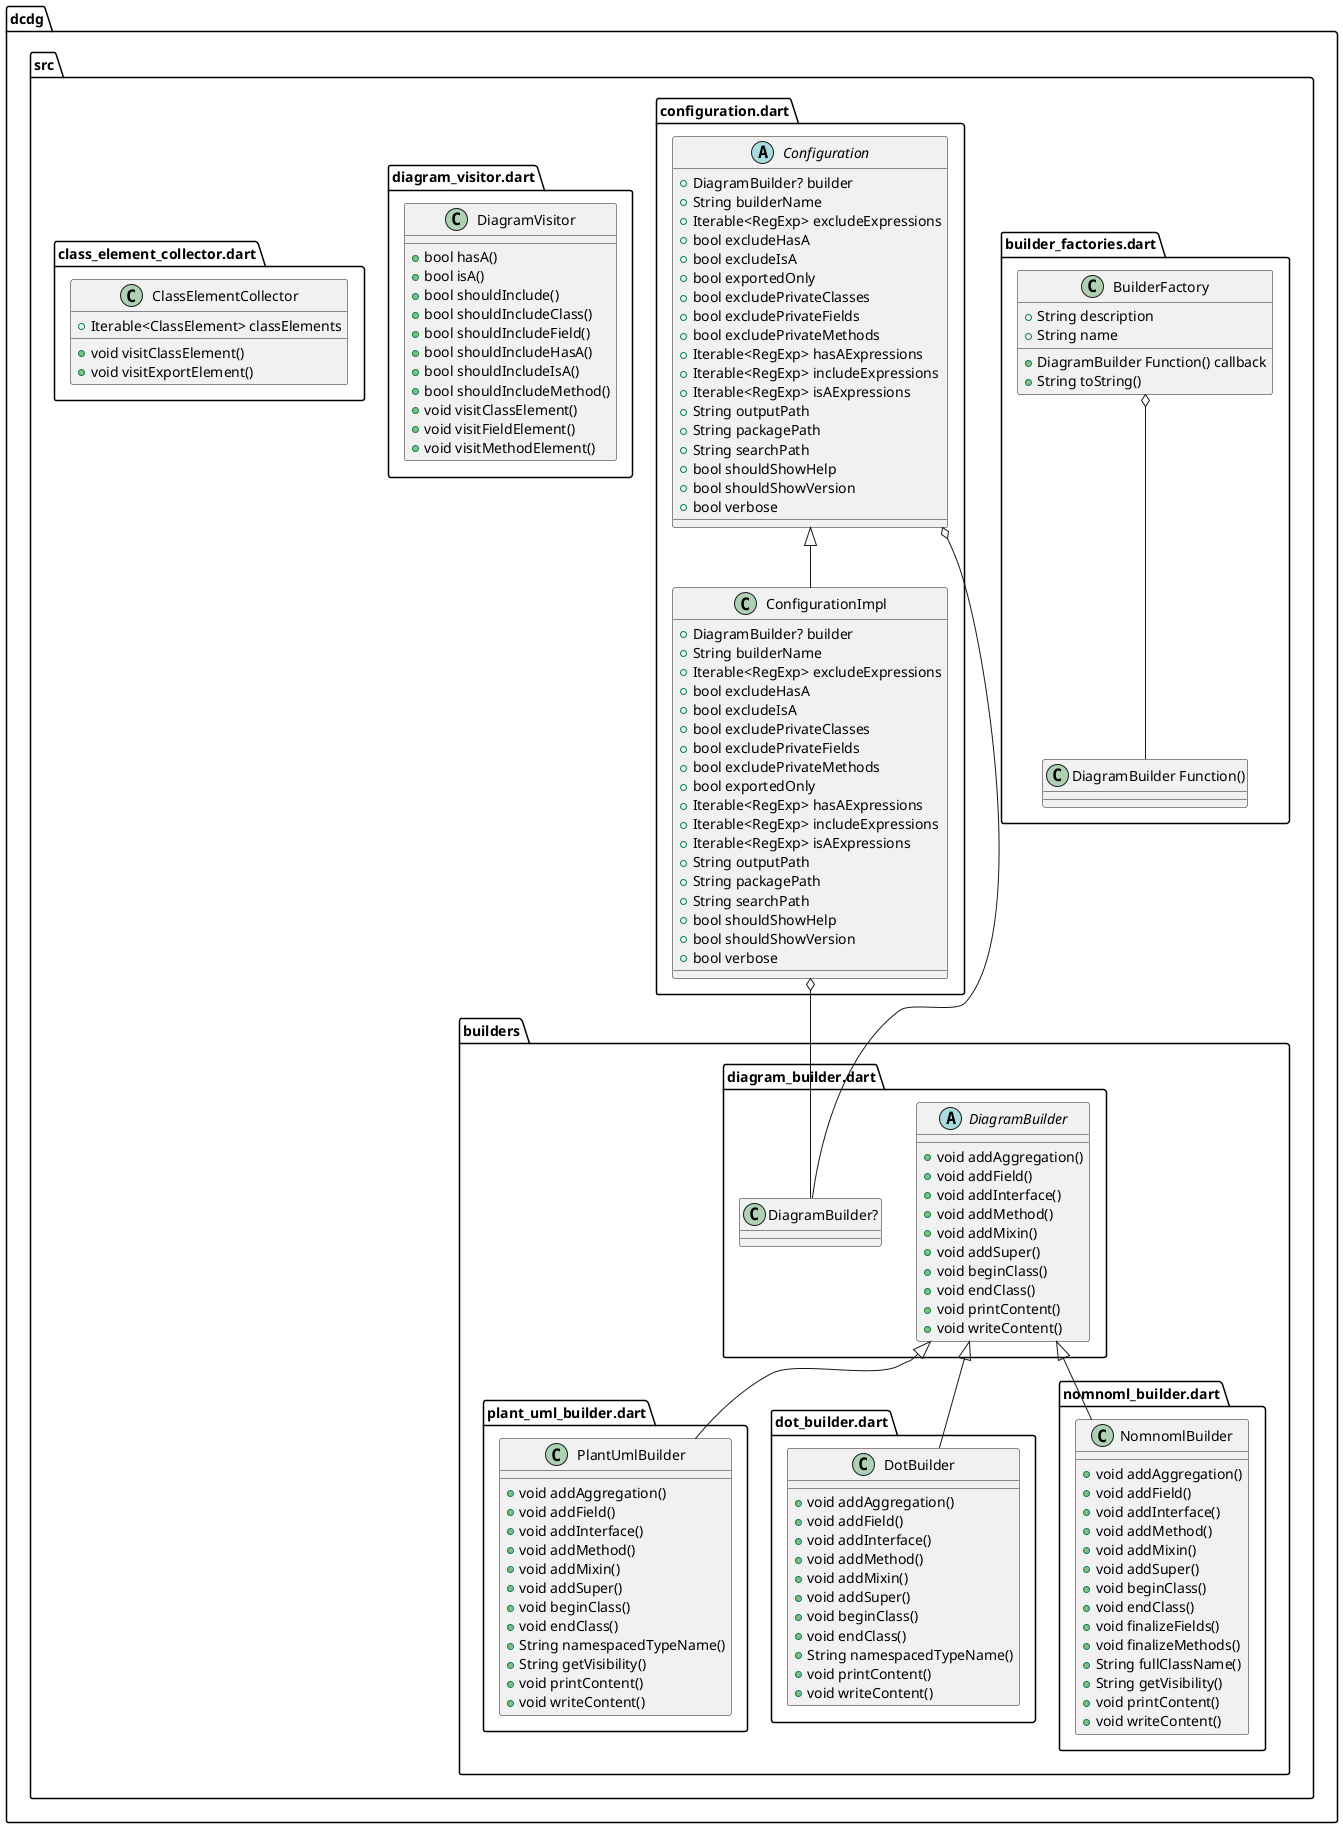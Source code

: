 @startuml
set namespaceSeparator ::

class "dcdg::src::builders::plant_uml_builder.dart::PlantUmlBuilder" {
  +void addAggregation()
  +void addField()
  +void addInterface()
  +void addMethod()
  +void addMixin()
  +void addSuper()
  +void beginClass()
  +void endClass()
  +String namespacedTypeName()
  +String getVisibility()
  +void printContent()
  +void writeContent()
}

"dcdg::src::builders::diagram_builder.dart::DiagramBuilder" <|-- "dcdg::src::builders::plant_uml_builder.dart::PlantUmlBuilder"

class "dcdg::src::builders::dot_builder.dart::DotBuilder" {
  +void addAggregation()
  +void addField()
  +void addInterface()
  +void addMethod()
  +void addMixin()
  +void addSuper()
  +void beginClass()
  +void endClass()
  +String namespacedTypeName()
  +void printContent()
  +void writeContent()
}

"dcdg::src::builders::diagram_builder.dart::DiagramBuilder" <|-- "dcdg::src::builders::dot_builder.dart::DotBuilder"

abstract class "dcdg::src::builders::diagram_builder.dart::DiagramBuilder" {
  +void addAggregation()
  +void addField()
  +void addInterface()
  +void addMethod()
  +void addMixin()
  +void addSuper()
  +void beginClass()
  +void endClass()
  +void printContent()
  +void writeContent()
}

class "dcdg::src::builders::nomnoml_builder.dart::NomnomlBuilder" {
  +void addAggregation()
  +void addField()
  +void addInterface()
  +void addMethod()
  +void addMixin()
  +void addSuper()
  +void beginClass()
  +void endClass()
  +void finalizeFields()
  +void finalizeMethods()
  +String fullClassName()
  +String getVisibility()
  +void printContent()
  +void writeContent()
}

"dcdg::src::builders::diagram_builder.dart::DiagramBuilder" <|-- "dcdg::src::builders::nomnoml_builder.dart::NomnomlBuilder"

class "dcdg::src::builder_factories.dart::BuilderFactory" {
  +DiagramBuilder Function() callback
  +String description
  +String name
  +String toString()
}

"dcdg::src::builder_factories.dart::BuilderFactory" o-- "dcdg::src::builder_factories.dart::DiagramBuilder Function()"

abstract class "dcdg::src::configuration.dart::Configuration" {
  +DiagramBuilder? builder
  +String builderName
  +Iterable<RegExp> excludeExpressions
  +bool excludeHasA
  +bool excludeIsA
  +bool exportedOnly
  +bool excludePrivateClasses
  +bool excludePrivateFields
  +bool excludePrivateMethods
  +Iterable<RegExp> hasAExpressions
  +Iterable<RegExp> includeExpressions
  +Iterable<RegExp> isAExpressions
  +String outputPath
  +String packagePath
  +String searchPath
  +bool shouldShowHelp
  +bool shouldShowVersion
  +bool verbose
}

"dcdg::src::configuration.dart::Configuration" o-- "dcdg::src::builders::diagram_builder.dart::DiagramBuilder?"

class "dcdg::src::configuration.dart::ConfigurationImpl" {
  +DiagramBuilder? builder
  +String builderName
  +Iterable<RegExp> excludeExpressions
  +bool excludeHasA
  +bool excludeIsA
  +bool excludePrivateClasses
  +bool excludePrivateFields
  +bool excludePrivateMethods
  +bool exportedOnly
  +Iterable<RegExp> hasAExpressions
  +Iterable<RegExp> includeExpressions
  +Iterable<RegExp> isAExpressions
  +String outputPath
  +String packagePath
  +String searchPath
  +bool shouldShowHelp
  +bool shouldShowVersion
  +bool verbose
}

"dcdg::src::configuration.dart::ConfigurationImpl" o-- "dcdg::src::builders::diagram_builder.dart::DiagramBuilder?"
"dcdg::src::configuration.dart::Configuration" <|-- "dcdg::src::configuration.dart::ConfigurationImpl"

class "dcdg::src::diagram_visitor.dart::DiagramVisitor" {
  +bool hasA()
  +bool isA()
  +bool shouldInclude()
  +bool shouldIncludeClass()
  +bool shouldIncludeField()
  +bool shouldIncludeHasA()
  +bool shouldIncludeIsA()
  +bool shouldIncludeMethod()
  +void visitClassElement()
  +void visitFieldElement()
  +void visitMethodElement()
}

class "dcdg::src::class_element_collector.dart::ClassElementCollector" {
  +Iterable<ClassElement> classElements
  +void visitClassElement()
  +void visitExportElement()
}


@enduml